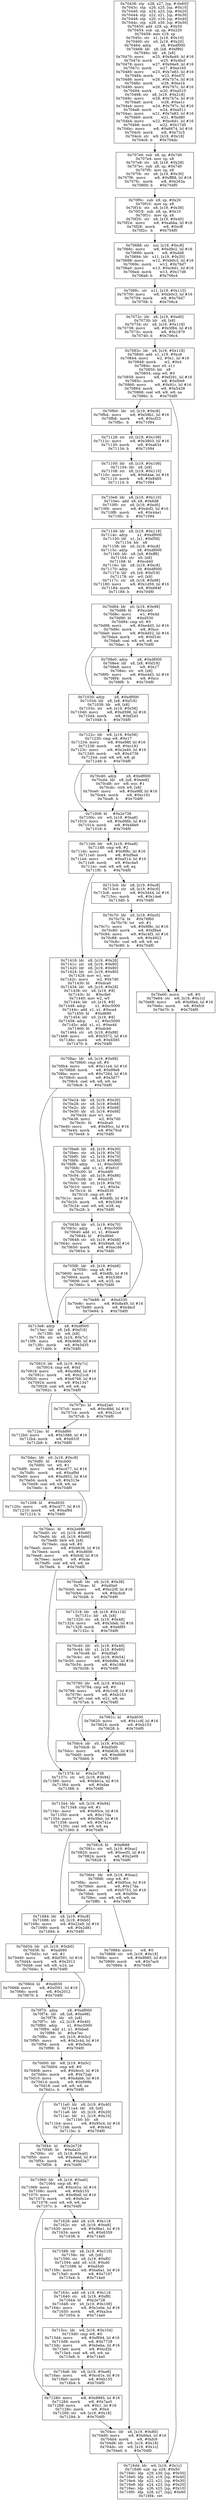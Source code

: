 // The Round Table
digraph {
	node [shape=box]
	"0x70438" [label="0x70438:	stp	x28, x27, [sp, #-0x60]!
0x7043c:	stp	x26, x25, [sp, #0x10]
0x70440:	stp	x24, x23, [sp, #0x20]
0x70444:	stp	x22, x21, [sp, #0x30]
0x70448:	stp	x20, x19, [sp, #0x40]
0x7044c:	stp	x29, x30, [sp, #0x50]
0x70450:	add	x29, sp, #0x50
0x70454:	sub	sp, sp, #0x220
0x70458:	mov	x19, sp
0x7045c:	str	x1, [x19, #0x10]
0x70460:	str	x0, [x19, #0x20]
0x70464:	adrp	x8, #0xdf000
0x70468:	ldr	x8, [x8, #0xf90]
0x7046c:	ldr	x8, [x8]
0x70470:	movz	w25, #0x8a49, lsl #16
0x70474:	movk	w25, #0x4bcf
0x70478:	movz	w27, #0x94e9, lsl #16
0x7047c:	movk	w27, #0xe165
0x70480:	movz	w23, #0x7e83, lsl #16
0x70484:	movk	w23, #0xd7f
0x70488:	movz	w26, #0x7b7e, lsl #16
0x7048c:	movk	w26, #0xe1b
0x70490:	movz	w20, #0x797c, lsl #16
0x70494:	movk	w20, #0xa510
0x70498:	str	x8, [x19, #0x218]
0x7049c:	movz	w28, #0x7b7e, lsl #16
0x704a0:	movk	w28, #0xe1c
0x704a4:	movz	w24, #0x797c, lsl #16
0x704a8:	movk	w24, #0xa511
0x704ac:	movz	w21, #0x7e83, lsl #16
0x704b0:	movk	w21, #0xd80
0x704b4:	movz	w22, #0xc6d1, lsl #16
0x704b8:	movk	w22, #0x17d5
0x704bc:	movz	w8, #0x6674, lsl #16
0x704c0:	movk	w8, #0x72c5
0x704c4:	str	w9, [x19, #0x18]
0x704c8:	b	#0x704dc
"]
	"0x70438" -> "0x707e0L" [constraint=true]
	"0x707e0L" [label="0x707e0:	sub	x8, sp, #0x7d0
0x707e4:	mov	sp, x8
0x707e8:	str	x8, [x19, #0x28]
0x707ec:	sub	x8, sp, #0x7d0
0x707f0:	mov	sp, x8
0x707f4:	str	x8, [x19, #0x30]
0x707f8:	movz	w8, #0xff88, lsl #16
0x707fc:	movk	w8, #0x263a
0x70800:	b	#0x704f0
"]
	"0x707e0L" -> "0x70f0cL" [constraint=true]
	"0x70f0cL" [label="0x70f0c:	sub	x8, sp, #0x20
0x70f10:	mov	sp, x8
0x70f14:	str	x8, [x19, #0x38]
0x70f18:	sub	x8, sp, #0x10
0x70f1c:	mov	sp, x8
0x70f20:	str	x8, [x19, #0x40]
0x70f24:	movz	w8, #0xabba, lsl #16
0x70f28:	movk	w8, #0xcff
0x70f2c:	b	#0x704f0
"]
	"0x70f0cL" -> "0x70688L" [constraint=true]
	"0x70688L" [label="0x70688:	str	xzr, [x19, #0xc8]
0x7068c:	movz	w8, #0xd9c2, lsl #16
0x70690:	movk	w8, #0xdd8
0x70694:	ldr	x11, [x19, #0x20]
0x70698:	movz	w12, #0xb0c3, lsl #16
0x7069c:	movk	w12, #0x76d7
0x706a0:	movz	w13, #0xc6d1, lsl #16
0x706a4:	movk	w13, #0x17d6
0x706a8:	b	#0x706c4
"]
	"0x70688L" -> "0x706fcL" [constraint=true]
	"0x706fcL" [label="0x706fc:	str	x11, [x19, #0x110]
0x70700:	movz	w8, #0xb0c3, lsl #16
0x70704:	movk	w8, #0x76d7
0x70708:	b	#0x706c4
"]
	"0x706fcL" -> "0x7072cL" [constraint=true]
	"0x7072cL" [label="0x7072c:	ldr	x8, [x19, #0xd0]
0x70730:	ldr	x8, [x8]
0x70734:	str	x8, [x19, #0x118]
0x70738:	movz	w8, #0x5f84, lsl #16
0x7073c:	movk	w8, #0x1879
0x70740:	b	#0x706c4
"]
	"0x7072cL" -> "0x7083cL" [constraint=true]
	"0x7083cL" [label="0x7083c:	ldr	x8, [x19, #0x118]
0x70840:	add	x1, x19, #0xc8
0x70844:	movz	w2, #0x1, lsl #16
0x70848:	movk	w2, #0x4
0x7084c:	mov	x0, x11
0x70850:	blr	x8
0x70854:	cmp	w0, #0
0x70858:	movz	w8, #0xf291, lsl #16
0x7085c:	movk	w8, #0xf0e9
0x70860:	movz	w9, #0x91c, lsl #16
0x70864:	movk	w9, #0x5439
0x70868:	csel	w8, w9, w8, ne
0x7086c:	b	#0x704f0
"]
	"0x7083cL" -> "0x70fb0L" [constraint=true]
	"0x7083cL" -> "0x70e60L" [constraint=true]
	"0x70e60L" [label="0x70e60:	movn	w8, #0
0x70e64:	str	w8, [x19, #0x1c]
0x70e68:	movz	w8, #0x6fa4, lsl #16
0x70e6c:	movk	w8, #0xfc9
0x70e70:	b	#0x704f0
"]
	"0x70e60L" -> "0x716d4L" [constraint=true]
	"0x716d4L" [label="0x716d4:	ldr	w0, [x19, #0x1c]
0x716d8:	sub	sp, x29, #0x50
0x716dc:	ldp	x29, x30, [sp, #0x50]
0x716e0:	ldp	x20, x19, [sp, #0x40]
0x716e4:	ldp	x22, x21, [sp, #0x30]
0x716e8:	ldp	x24, x23, [sp, #0x20]
0x716ec:	ldp	x26, x25, [sp, #0x10]
0x716f0:	ldp	x28, x27, [sp], #0x60
0x716f4:	ret	
"]
	"0x70fb0L" [label="0x70fb0:	ldr	x0, [x19, #0xc8]
0x70fb4:	movz	w8, #0x58b1, lsl #16
0x70fb8:	movk	w8, #0xcf23
0x70fbc:	b	#0x71094
"]
	"0x70fb0L" -> "0x71128L" [constraint=true]
	"0x71128L" [label="0x71128:	str	x0, [x19, #0x108]
0x7112c:	movz	w8, #0x3803, lsl #16
0x71130:	movk	w8, #0xa634
0x71134:	b	#0x71094
"]
	"0x71128L" -> "0x71100L" [constraint=true]
	"0x71100L" [label="0x71100:	ldr	x8, [x19, #0x108]
0x71104:	ldr	x8, [x8]
0x71108:	str	x8, [x19, #0x110]
0x7110c:	movz	w8, #0x64ae, lsl #16
0x71110:	movk	w8, #0x8485
0x71114:	b	#0x71094
"]
	"0x71100L" -> "0x710e8L" [constraint=true]
	"0x710e8L" [label="0x710e8:	ldr	x8, [x19, #0x110]
0x710ec:	add	x8, x8, #0x6d8
0x710f0:	str	x8, [x19, #0xd0]
0x710f4:	movz	w8, #0xdcf2, lsl #16
0x710f8:	movk	w8, #0x44e1
0x710fc:	b	#0x71094
"]
	"0x710e8L" -> "0x71148L" [constraint=true]
	"0x71148L" [label="0x71148:	ldr	x8, [x19, #0x118]
0x7114c:	adrp	x1, #0xdf000
0x71150:	ldr	x1, [x1, #0xf58]
0x71154:	blr	x8
0x71158:	ldr	x0, [x19, #0xc8]
0x7115c:	adrp	x8, #0xdf000
0x71160:	ldr	x8, [x8, #0xff8]
0x71164:	str	x0, [x8]
0x71168:	bl	#0xcd40
0x7116c:	ldr	x8, [x19, #0xc8]
0x71170:	adrp	x9, #0xdf000
0x71174:	ldr	x9, [x9, #0xf18]
0x71178:	str	w0, [x9]
0x7117c:	str	x8, [x19, #0x98]
0x71180:	movz	w8, #0x1d59, lsl #16
0x71184:	movk	w8, #0x684f
0x71188:	b	#0x704f0
"]
	"0x71148L" -> "0x70d84L" [constraint=true]
	"0x70d84L" [label="0x70d84:	ldr	x0, [x19, #0x98]
0x70d88:	bl	#0xccb0
0x70d8c:	movz	w1, #0x4d
0x70d90:	bl	#0xd530
0x70d94:	cmp	x0, #0
0x70d98:	movz	w8, #0xe4d3, lsl #16
0x70d9c:	movk	w8, #0xcc
0x70da0:	movz	w9, #0x4d52, lsl #16
0x70da4:	movk	w9, #0xf1dc
0x70da8:	csel	w8, w9, w8, ne
0x70dac:	b	#0x704f0
"]
	"0x70d84L" -> "0x71030L" [constraint=true]
	"0x70d84L" -> "0x708e0L" [constraint=true]
	"0x708e0L" [label="0x708e0:	adrp	x8, #0xdf000
0x708e4:	ldr	x8, [x8, #0xf18]
0x708e8:	movz	w9, #0x17
0x708ec:	str	w9, [x8]
0x708f0:	movz	w8, #0xe4d3, lsl #16
0x708f4:	movk	w8, #0xcc
0x708f8:	b	#0x704f0
"]
	"0x708e0L" -> "0x71030L" [constraint=true]
	"0x71030L" [label="0x71030:	adrp	x8, #0xdf000
0x71034:	ldr	x8, [x8, #0xf18]
0x71038:	ldr	w8, [x8]
0x7103c:	str	w8, [x19, #0x58]
0x71040:	movz	w8, #0xd598, lsl #16
0x71044:	movk	w8, #0xf2d3
0x71048:	b	#0x704f0
"]
	"0x71030L" -> "0x7122cL" [constraint=true]
	"0x7122cL" [label="0x7122c:	ldr	w8, [x19, #0x58]
0x71230:	cmp	w8, #0x17
0x71234:	movz	w8, #0xe98f, lsl #16
0x71238:	movk	w8, #0xc191
0x7123c:	movz	w9, #0x2e40, lsl #16
0x71240:	movk	w9, #0x4736
0x71244:	csel	w8, w9, w8, gt
0x71248:	b	#0x704f0
"]
	"0x7122cL" -> "0x71008L" [constraint=true]
	"0x7122cL" -> "0x70cd0L" [constraint=true]
	"0x70cd0L" [label="0x70cd0:	adrp	x8, #0xdf000
0x70cd4:	ldr	x8, [x8, #0xee8]
0x70cd8:	orr	w9, wzr, #1
0x70cdc:	strb	w9, [x8]
0x70ce0:	movz	w8, #0xe98f, lsl #16
0x70ce4:	movk	w8, #0xc191
0x70ce8:	b	#0x704f0
"]
	"0x70cd0L" -> "0x71008L" [constraint=true]
	"0x71008L" [label="0x71008:	bl	#0x2e738
0x7100c:	str	w0, [x19, #0xa8]
0x71010:	movz	w8, #0xd96b, lsl #16
0x71014:	movk	w8, #0x48e9
0x71018:	b	#0x704f0
"]
	"0x71008L" -> "0x711d4L" [constraint=true]
	"0x711d4L" [label="0x711d4:	ldr	w8, [x19, #0xa8]
0x711d8:	cmp	w8, #2
0x711dc:	movz	w8, #0x9f8c, lsl #16
0x711e0:	movk	w8, #0xf9a4
0x711e4:	movz	w9, #0xa514, lsl #16
0x711e8:	movk	w9, #0xc4a5
0x711ec:	csel	w8, w9, w8, eq
0x711f0:	b	#0x704f0
"]
	"0x711d4L" -> "0x71418L" [constraint=true]
	"0x711d4L" -> "0x713c0L" [constraint=true]
	"0x713c0L" [label="0x713c0:	ldr	x8, [x19, #0xc8]
0x713c4:	str	x8, [x19, #0xc0]
0x713c8:	movz	w8, #0x3d44, lsl #16
0x713cc:	movk	w8, #0x14e6
0x713d0:	b	#0x704f0
"]
	"0x713c0L" -> "0x70c70L" [constraint=true]
	"0x70c70L" [label="0x70c70:	ldr	x0, [x19, #0xc0]
0x70c74:	bl	#0x76f60
0x70c78:	tst	w0, #1
0x70c7c:	movz	w8, #0x9f8c, lsl #16
0x70c80:	movk	w8, #0xf9a4
0x70c84:	movz	w9, #0xc4f3, lsl #16
0x70c88:	movk	w9, #0x4922
0x70c8c:	csel	w8, w8, w9, ne
0x70c90:	b	#0x704f0
"]
	"0x70c70L" -> "0x70e60L" [constraint=true]
	"0x70c70L" -> "0x71418L" [constraint=true]
	"0x71418L" [label="0x71418:	ldr	x8, [x19, #0x28]
0x7141c:	str	x8, [x19, #0x80]
0x71420:	ldr	x8, [x19, #0x80]
0x71424:	ldr	x0, [x19, #0x80]
0x71428:	mov	w1, wzr
0x7142c:	movz	w2, #0x7d0
0x71430:	bl	#0xdca0
0x71434:	ldr	x8, [x19, #0x28]
0x71438:	str	x8, [x19, #8]
0x7143c:	bl	#0xcfa0
0x71440:	mov	w2, w0
0x71444:	ldr	x0, [x19, #8]
0x71448:	adrp	x1, #0xc5000
0x7144c:	add	x1, x1, #0xca4
0x71450:	bl	#0xd690
0x71454:	ldr	x0, [x19, #8]
0x71458:	adrp	x1, #0xc5000
0x7145c:	add	x1, x1, #0xe4d
0x71460:	bl	#0xdcb0
0x71464:	str	x0, [x19, #0x88]
0x71468:	movz	w8, #0x5572, lsl #16
0x7146c:	movk	w8, #0xb585
0x71470:	b	#0x704f0
"]
	"0x71418L" -> "0x708acL" [constraint=true]
	"0x708acL" [label="0x708ac:	ldr	x8, [x19, #0x88]
0x708b0:	cmp	x8, #0
0x708b4:	movz	w8, #0x11e4, lsl #16
0x708b8:	movk	w8, #0x99e8
0x708bc:	movz	w9, #0x726d, lsl #16
0x708c0:	movk	w9, #0x3d77
0x708c4:	csel	w8, w8, w9, ne
0x708c8:	b	#0x704f0
"]
	"0x708acL" -> "0x713e8L" [constraint=true]
	"0x708acL" -> "0x70e24L" [constraint=true]
	"0x70e24L" [label="0x70e24:	ldr	x8, [x19, #0x30]
0x70e28:	str	x8, [x19, #0x68]
0x70e2c:	ldr	x8, [x19, #0x68]
0x70e30:	ldr	x0, [x19, #0x68]
0x70e34:	mov	w1, wzr
0x70e38:	movz	w2, #0x7d0
0x70e3c:	bl	#0xdca0
0x70e40:	movz	w8, #0x95cc, lsl #16
0x70e44:	movk	w8, #0x75cd
0x70e48:	b	#0x704f0
"]
	"0x70e24L" -> "0x70be8L" [constraint=true]
	"0x70be8L" [label="0x70be8:	ldr	x8, [x19, #0x30]
0x70bec:	str	x8, [x19, #0x70]
0x70bf0:	ldr	x2, [x19, #0x70]
0x70bf4:	ldr	x0, [x19, #0x88]
0x70bf8:	adrp	x1, #0xc5000
0x70bfc:	add	x1, x1, #0x61f
0x70c00:	bl	#0xddf0
0x70c04:	ldr	x0, [x19, #0x88]
0x70c08:	bl	#0xd1f0
0x70c0c:	ldr	x0, [x19, #0x70]
0x70c10:	movz	w1, #0x3a
0x70c14:	bl	#0xd530
0x70c18:	cmp	x0, #0
0x70c1c:	movz	w8, #0x6fb, lsl #16
0x70c20:	movk	w8, #0x5369
0x70c24:	csel	w8, w8, w28, eq
0x70c28:	b	#0x704f0
"]
	"0x70be8L" -> "0x70638L" [constraint=true]
	"0x70be8L" -> "0x70e88L" [constraint=true]
	"0x70e88L" [label="0x70e88:	bl	#0xd330
0x70e8c:	movz	w8, #0x8a49, lsl #16
0x70e90:	movk	w8, #0x4bcf
0x70e94:	b	#0x704f0
"]
	"0x70e88L" -> "0x713e8L" [constraint=true]
	"0x713e8L" [label="0x713e8:	adrp	x8, #0xdf000
0x713ec:	ldr	x8, [x8, #0xf18]
0x713f0:	ldr	w8, [x8]
0x713f4:	str	w8, [x19, #0x7c]
0x713f8:	movz	w8, #0x4680, lsl #16
0x713fc:	movk	w8, #0x5d35
0x71400:	b	#0x704f0
"]
	"0x713e8L" -> "0x70910L" [constraint=true]
	"0x70910L" [label="0x70910:	ldr	w8, [x19, #0x7c]
0x70914:	cmp	w8, #0xf
0x70918:	movz	w8, #0xc88d, lsl #16
0x7091c:	movk	w8, #0x21cd
0x70920:	movz	w9, #0x6768, lsl #16
0x70924:	movk	w9, #0x1347
0x70928:	csel	w8, w9, w8, eq
0x7092c:	b	#0x704f0
"]
	"0x70910L" -> "0x712acL" [constraint=true]
	"0x70910L" -> "0x707bcL" [constraint=true]
	"0x707bcL" [label="0x707bc:	bl	#0xd2a0
0x707c0:	movz	w8, #0xc88d, lsl #16
0x707c4:	movk	w8, #0x21cd
0x707c8:	b	#0x704f0
"]
	"0x707bcL" -> "0x712acL" [constraint=true]
	"0x712acL" [label="0x712ac:	bl	#0xdd60
0x712b0:	movz	w8, #0x1886, lsl #16
0x712b4:	movk	w8, #0x833f
0x712b8:	b	#0x704f0
"]
	"0x712acL" -> "0x70decL" [constraint=true]
	"0x70decL" [label="0x70dec:	ldr	x0, [x19, #0xc8]
0x70df0:	bl	#0xcb00
0x70df4:	tst	w0, #1
0x70df8:	movz	w8, #0xcd77, lsl #16
0x70dfc:	movk	w8, #0xaf9d
0x70e00:	movz	w9, #0xd952, lsl #16
0x70e04:	movk	w9, #0x313e
0x70e08:	csel	w8, w8, w9, ne
0x70e0c:	b	#0x704f0
"]
	"0x70decL" -> "0x71208L" [constraint=true]
	"0x70decL" -> "0x70eccL" [constraint=true]
	"0x70eccL" [label="0x70ecc:	bl	#0x2e998
0x70ed0:	str	x0, [x19, #0x60]
0x70ed4:	ldr	x8, [x19, #0x60]
0x70ed8:	ldrb	w8, [x8]
0x70edc:	cmp	w8, #0
0x70ee0:	movz	w8, #0xb636, lsl #16
0x70ee4:	movk	w8, #0xd606
0x70ee8:	movz	w9, #0x64f, lsl #16
0x70eec:	movk	w9, #0xde
0x70ef0:	csel	w8, w9, w8, ne
0x70ef4:	b	#0x704f0
"]
	"0x70eccL" -> "0x71378L" [constraint=true]
	"0x70eccL" -> "0x70ca8L" [constraint=true]
	"0x70ca8L" [label="0x70ca8:	ldr	x8, [x19, #0x38]
0x70cac:	bl	#0xd0a0
0x70cb0:	movz	w8, #0xc20f, lsl #16
0x70cb4:	movk	w8, #0xcbc6
0x70cb8:	b	#0x704f0
"]
	"0x70ca8L" -> "0x71318L" [constraint=true]
	"0x71318L" [label="0x71318:	ldr	x8, [x19, #0x118]
0x7131c:	ldr	x8, [x8]
0x71320:	str	x8, [x19, #0x48]
0x71324:	movz	w8, #0x3deb, lsl #16
0x71328:	movk	w8, #0x6f95
0x7132c:	b	#0x704f0
"]
	"0x71318L" -> "0x70c40L" [constraint=true]
	"0x70c40L" [label="0x70c40:	ldr	x0, [x19, #0x48]
0x70c44:	ldr	x1, [x19, #0x60]
0x70c48:	bl	#0xd5a0
0x70c4c:	str	w0, [x19, #0x54]
0x70c50:	movz	w8, #0x6d8e, lsl #16
0x70c54:	movk	w8, #0x188d
0x70c58:	b	#0x704f0
"]
	"0x70c40L" -> "0x70790L" [constraint=true]
	"0x70790L" [label="0x70790:	ldr	w8, [x19, #0x54]
0x70794:	cmp	w8, #0
0x70798:	movz	w8, #0x1cdf, lsl #16
0x7079c:	movk	w8, #0xb153
0x707a0:	csel	w8, w21, w8, ne
0x707a4:	b	#0x704f0
"]
	"0x70790L" -> "0x70dc4L" [constraint=true]
	"0x70790L" -> "0x7061cL" [constraint=true]
	"0x7061cL" [label="0x7061c:	bl	#0xd030
0x70620:	movz	w8, #0x1cdf, lsl #16
0x70624:	movk	w8, #0xb153
0x70628:	b	#0x704f0
"]
	"0x7061cL" -> "0x70dc4L" [constraint=true]
	"0x70dc4L" [label="0x70dc4:	ldr	x0, [x19, #0x38]
0x70dc8:	bl	#0xd5d0
0x70dcc:	movz	w8, #0xb636, lsl #16
0x70dd0:	movk	w8, #0xd606
0x70dd4:	b	#0x704f0
"]
	"0x70dc4L" -> "0x71378L" [constraint=true]
	"0x71378L" [label="0x71378:	bl	#0x2e738
0x7137c:	str	w0, [x19, #0x94]
0x71380:	movz	w8, #0xbb1a, lsl #16
0x71384:	movk	w8, #0xfae
0x71388:	b	#0x704f0
"]
	"0x71378L" -> "0x71344L" [constraint=true]
	"0x71344L" [label="0x71344:	ldr	w8, [x19, #0x94]
0x71348:	cmp	w8, #1
0x7134c:	movz	w8, #0x95ce, lsl #16
0x71350:	movk	w8, #0x17da
0x71354:	movz	w9, #0x5feb, lsl #16
0x71358:	movk	w9, #0x741e
0x7135c:	csel	w8, w9, w8, eq
0x71360:	b	#0x704f0
"]
	"0x71344L" -> "0x71684L" [constraint=true]
	"0x71344L" -> "0x70818L" [constraint=true]
	"0x70818L" [label="0x70818:	bl	#0xf688
0x7081c:	str	w0, [x19, #0xac]
0x70820:	movz	w8, #0xecf3, lsl #16
0x70824:	movk	w8, #0x2e09
0x70828:	b	#0x704f0
"]
	"0x70818L" -> "0x70fd4L" [constraint=true]
	"0x70fd4L" [label="0x70fd4:	ldr	w8, [x19, #0xac]
0x70fd8:	cmp	w8, #0
0x70fdc:	movz	w8, #0x95ce, lsl #16
0x70fe0:	movk	w8, #0x17da
0x70fe4:	movz	w9, #0x5753, lsl #16
0x70fe8:	movk	w9, #0xf09e
0x70fec:	csel	w8, w8, w9, ne
0x70ff0:	b	#0x704f0
"]
	"0x70fd4L" -> "0x70884L" [constraint=true]
	"0x70fd4L" -> "0x71684L" [constraint=true]
	"0x71684L" [label="0x71684:	ldr	x8, [x19, #0xc8]
0x71688:	str	x8, [x19, #0xb0]
0x7168c:	movz	w8, #0x22e9, lsl #16
0x71690:	movk	w8, #0x2d81
0x71694:	b	#0x704f0
"]
	"0x71684L" -> "0x70d34L" [constraint=true]
	"0x70d34L" [label="0x70d34:	ldr	x0, [x19, #0xb0]
0x70d38:	bl	#0xd080
0x70d3c:	tst	w0, #1
0x70d40:	movz	w8, #0xf391, lsl #16
0x70d44:	movk	w8, #0x2012
0x70d48:	csel	w8, w8, w24, ne
0x70d4c:	b	#0x704f0
"]
	"0x70d34L" -> "0x70664L" [constraint=true]
	"0x70d34L" -> "0x70f70L" [constraint=true]
	"0x70f70L" [label="0x70f70:	adrp	x8, #0xdf000
0x70f74:	ldr	x8, [x8, #0xe98]
0x70f78:	ldr	x0, [x8]
0x70f7c:	ldr	x2, [x19, #0x40]
0x70f80:	adrp	x1, #0xc5000
0x70f84:	add	x1, x1, #0xba6
0x70f88:	bl	#0xe7ec
0x70f8c:	str	w0, [x19, #0x5c]
0x70f90:	movz	w8, #0x2c44, lsl #16
0x70f94:	movk	w8, #0x5e0a
0x70f98:	b	#0x704f0
"]
	"0x70f70L" -> "0x70d00L" [constraint=true]
	"0x70d00L" [label="0x70d00:	ldr	w8, [x19, #0x5c]
0x70d04:	cmp	w8, #0
0x70d08:	movz	w8, #0x9cc0, lsl #16
0x70d0c:	movk	w8, #0x72ab
0x70d10:	movz	w9, #0xdabb, lsl #16
0x70d14:	movk	w9, #0x999b
0x70d18:	csel	w8, w9, w8, ne
0x70d1c:	b	#0x704f0
"]
	"0x70d00L" -> "0x70f44L" [constraint=true]
	"0x70d00L" -> "0x711a0L" [constraint=true]
	"0x711a0L" [label="0x711a0:	ldr	x8, [x19, #0x40]
0x711a4:	ldr	x8, [x8]
0x711a8:	ldr	x0, [x19, #0x20]
0x711ac:	ldr	x1, [x19, #0x10]
0x711b0:	blr	x8
0x711b4:	movz	w8, #0x95c4, lsl #16
0x711b8:	movk	w8, #0x442
0x711bc:	b	#0x704f0
"]
	"0x711a0L" -> "0x70f44L" [constraint=true]
	"0x70f44L" [label="0x70f44:	bl	#0x2e728
0x70f48:	bl	#0xda20
0x70f4c:	str	x0, [x19, #0xa0]
0x70f50:	movz	w8, #0xdeed, lsl #16
0x70f54:	movk	w8, #0xd3a7
0x70f58:	b	#0x704f0
"]
	"0x70f44L" -> "0x71060L" [constraint=true]
	"0x71060L" [label="0x71060:	ldr	x8, [x19, #0xa0]
0x71064:	cmp	x8, #0
0x71068:	movz	w8, #0xcd1e, lsl #16
0x7106c:	movk	w8, #0xb155
0x71070:	movz	w9, #0x9bdf, lsl #16
0x71074:	movk	w9, #0x6c2e
0x71078:	csel	w8, w9, w8, ne
0x7107c:	b	#0x704f0
"]
	"0x71060L" -> "0x71280L" [constraint=true]
	"0x71060L" -> "0x71628L" [constraint=true]
	"0x71628L" [label="0x71628:	add	x8, x19, #0x118
0x7162c:	str	x8, [x19, #0xe8]
0x71630:	movz	w8, #0x9be1, lsl #16
0x71634:	movk	w8, #0x6359
0x71638:	b	#0x714e0
"]
	"0x71628L" -> "0x71588L" [constraint=true]
	"0x71588L" [label="0x71588:	ldr	x8, [x19, #0x110]
0x7158c:	ldr	x8, [x8]
0x71590:	str	x8, [x19, #0xf0]
0x71594:	add	x0, x19, #0xd0
0x71598:	bl	#0xd5d0
0x7159c:	movz	w8, #0xa6a1, lsl #16
0x715a0:	movk	w8, #0x7167
0x715a4:	b	#0x714e0
"]
	"0x71588L" -> "0x7163cL" [constraint=true]
	"0x7163cL" [label="0x7163c:	add	x8, x19, #0x118
0x71640:	str	x8, [x19, #0xf8]
0x71644:	bl	#0x2e728
0x71648:	str	x0, [x19, #0x108]
0x7164c:	movz	w8, #0x1e0e, lsl #16
0x71650:	movk	w8, #0xa3ca
0x71654:	b	#0x714e0
"]
	"0x7163cL" -> "0x715ccL" [constraint=true]
	"0x715ccL" [label="0x715cc:	ldr	w8, [x19, #0x104]
0x715d0:	cmp	w8, #0
0x715d4:	movz	w8, #0xf694, lsl #16
0x715d8:	movk	w8, #0x7728
0x715dc:	movz	w9, #0xbeba, lsl #16
0x715e0:	movk	w9, #0xcf2b
0x715e4:	csel	w8, w8, w9, ne
0x715e8:	b	#0x714e0
"]
	"0x715ccL" -> "0x716a8L" [constraint=true]
	"0x716a8L" [label="0x716a8:	ldr	x8, [x19, #0xe8]
0x716ac:	movz	w8, #0xcd1e, lsl #16
0x716b0:	movk	w8, #0xb155
0x716b4:	b	#0x704f0
"]
	"0x716a8L" -> "0x71280L" [constraint=true]
	"0x71280L" [label="0x71280:	movz	w8, #0x9985, lsl #16
0x71284:	movk	w8, #0x7ac0
0x71288:	movz	w9, #0x1, lsl #16
0x7128c:	movk	w9, #0x4
0x71290:	str	w9, [x19, #0x18]
0x71294:	b	#0x704f0
"]
	"0x71280L" -> "0x704ccL" [constraint=true]
	"0x704ccL" [label="0x704cc:	ldr	x8, [x19, #0x80]
0x704d0:	movz	w8, #0x6fa4, lsl #16
0x704d4:	movk	w8, #0xfc9
0x704d8:	ldr	w9, [x19, #0x18]
0x704dc:	str	w9, [x19, #0x1c]
0x704e0:	b	#0x704f0
"]
	"0x704ccL" -> "0x716d4L" [constraint=true]
	"0x70664L" [label="0x70664:	bl	#0xd030
0x70668:	movz	w8, #0xf391, lsl #16
0x7066c:	movk	w8, #0x2012
0x70670:	b	#0x704f0
"]
	"0x70664L" -> "0x70f70L" [constraint=true]
	"0x70884L" [label="0x70884:	movn	w8, #0
0x70888:	str	w8, [x19, #0x18]
0x7088c:	movz	w8, #0x9985, lsl #16
0x70890:	movk	w8, #0x7ac0
0x70894:	b	#0x704f0
"]
	"0x70884L" -> "0x704ccL" [constraint=true]
	"0x71208L" [label="0x71208:	bl	#0xd030
0x7120c:	movz	w8, #0xcd77, lsl #16
0x71210:	movk	w8, #0xaf9d
0x71214:	b	#0x704f0
"]
	"0x71208L" -> "0x70eccL" [constraint=true]
	"0x70638L" [label="0x70638:	ldr	x0, [x19, #0x70]
0x7063c:	adrp	x1, #0xc5000
0x70640:	add	x1, x1, #0xee9
0x70644:	bl	#0xd940
0x70648:	str	x0, [x19, #0xb8]
0x7064c:	movz	w8, #0x94e9, lsl #16
0x70650:	movk	w8, #0xe166
0x70654:	b	#0x704f0
"]
	"0x70638L" -> "0x705f8L" [constraint=true]
	"0x705f8L" [label="0x705f8:	ldr	x8, [x19, #0xb8]
0x705fc:	cmp	x8, #0
0x70600:	movz	w8, #0x6fb, lsl #16
0x70604:	movk	w8, #0x5369
0x70608:	csel	w8, w8, w25, ne
0x7060c:	b	#0x704f0
"]
	"0x705f8L" -> "0x713e8L" [constraint=true]
	"0x705f8L" -> "0x70e88L" [constraint=true]
}
